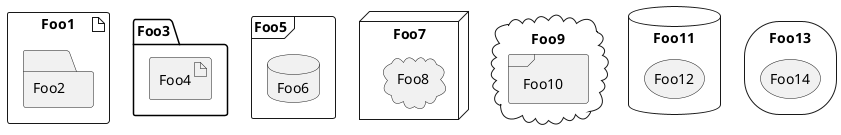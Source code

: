@startuml
artifact Foo1 {
  folder Foo2
}

folder Foo3 {
  artifact Foo4
}

frame Foo5 {
  database Foo6
}

node Foo7 {
 cloud Foo8
}

cloud Foo9 {
  frame Foo10
}

database Foo11  {
  storage Foo12
}

storage Foo13 {
  storage Foo14
}

@enduml